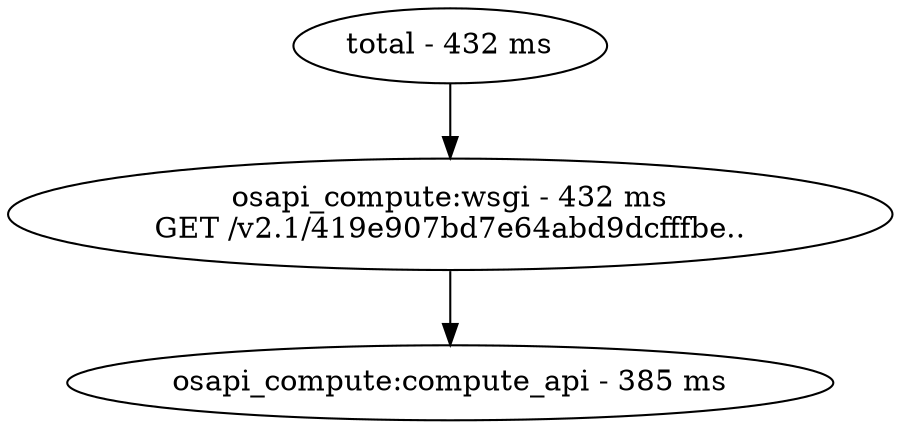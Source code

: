 digraph {
	0 [label="total - 432 ms"]
	1 [label="osapi_compute:wsgi - 432 ms\nGET /v2.1/419e907bd7e64abd9dcfffbe.."]
	2 [label="osapi_compute:compute_api - 385 ms"]
		1 -> 2
		0 -> 1
}